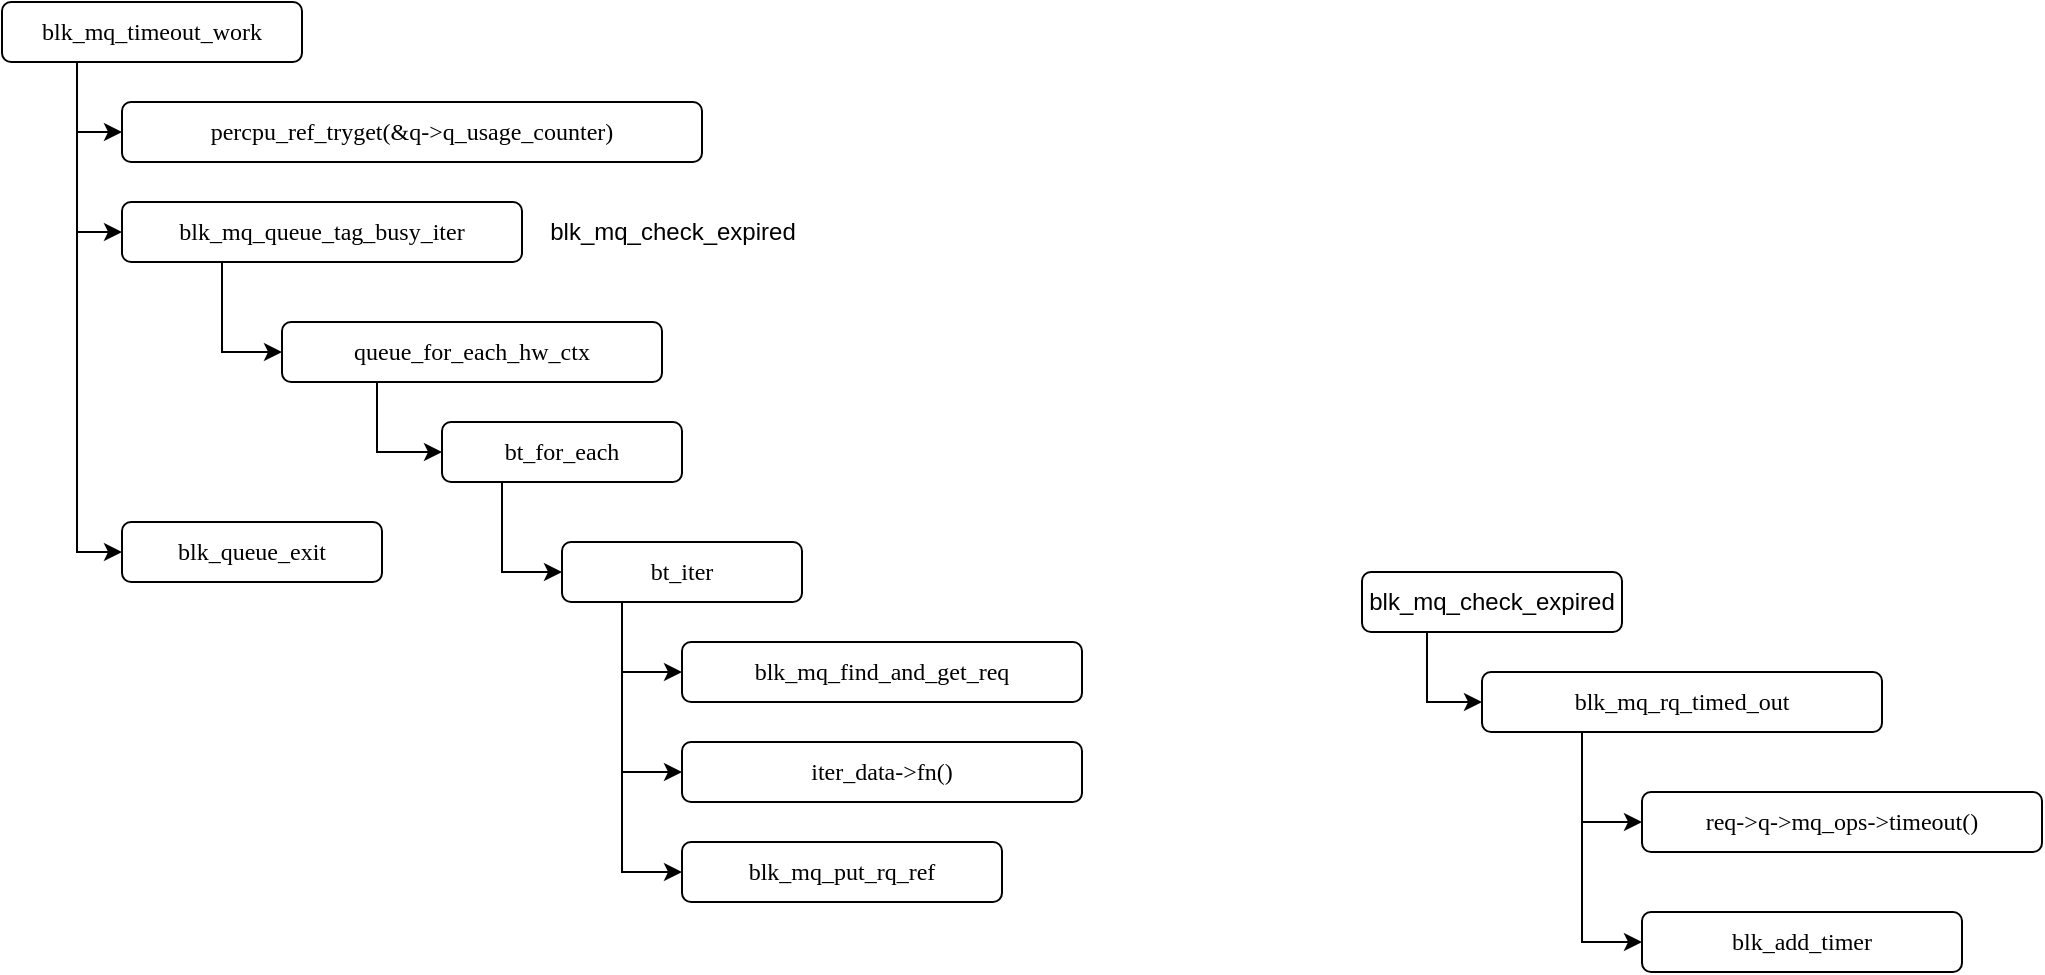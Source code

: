 <mxfile version="24.7.17" pages="2">
  <diagram name="blk超时" id="UyGjig5gVW3Z0PGqcg_s">
    <mxGraphModel dx="1086" dy="733" grid="1" gridSize="10" guides="1" tooltips="1" connect="1" arrows="1" fold="1" page="1" pageScale="1" pageWidth="827" pageHeight="1169" math="0" shadow="0">
      <root>
        <mxCell id="0" />
        <mxCell id="1" parent="0" />
        <mxCell id="GoMAQmLYidIc4yrxQR3_-5" style="edgeStyle=orthogonalEdgeStyle;rounded=0;orthogonalLoop=1;jettySize=auto;html=1;exitX=0.25;exitY=1;exitDx=0;exitDy=0;entryX=0;entryY=0.5;entryDx=0;entryDy=0;" edge="1" parent="1" source="GoMAQmLYidIc4yrxQR3_-1" target="GoMAQmLYidIc4yrxQR3_-2">
          <mxGeometry relative="1" as="geometry" />
        </mxCell>
        <mxCell id="GoMAQmLYidIc4yrxQR3_-6" style="edgeStyle=orthogonalEdgeStyle;rounded=0;orthogonalLoop=1;jettySize=auto;html=1;exitX=0.25;exitY=1;exitDx=0;exitDy=0;entryX=0;entryY=0.5;entryDx=0;entryDy=0;" edge="1" parent="1" source="GoMAQmLYidIc4yrxQR3_-1" target="GoMAQmLYidIc4yrxQR3_-3">
          <mxGeometry relative="1" as="geometry" />
        </mxCell>
        <mxCell id="GoMAQmLYidIc4yrxQR3_-7" style="edgeStyle=orthogonalEdgeStyle;rounded=0;orthogonalLoop=1;jettySize=auto;html=1;exitX=0.25;exitY=1;exitDx=0;exitDy=0;entryX=0;entryY=0.5;entryDx=0;entryDy=0;" edge="1" parent="1" source="GoMAQmLYidIc4yrxQR3_-1" target="GoMAQmLYidIc4yrxQR3_-4">
          <mxGeometry relative="1" as="geometry" />
        </mxCell>
        <mxCell id="GoMAQmLYidIc4yrxQR3_-1" value="blk_mq_timeout_work" style="rounded=1;whiteSpace=wrap;html=1;fontFamily=Lucida Console;" vertex="1" parent="1">
          <mxGeometry width="150" height="30" as="geometry" />
        </mxCell>
        <mxCell id="GoMAQmLYidIc4yrxQR3_-2" value="percpu_ref_tryget(&amp;amp;q-&amp;gt;q_usage_counter)" style="rounded=1;whiteSpace=wrap;html=1;fontFamily=Lucida Console;" vertex="1" parent="1">
          <mxGeometry x="60" y="50" width="290" height="30" as="geometry" />
        </mxCell>
        <mxCell id="GoMAQmLYidIc4yrxQR3_-29" style="edgeStyle=orthogonalEdgeStyle;rounded=0;orthogonalLoop=1;jettySize=auto;html=1;exitX=0.25;exitY=1;exitDx=0;exitDy=0;entryX=0;entryY=0.5;entryDx=0;entryDy=0;" edge="1" parent="1" source="GoMAQmLYidIc4yrxQR3_-3" target="GoMAQmLYidIc4yrxQR3_-28">
          <mxGeometry relative="1" as="geometry" />
        </mxCell>
        <mxCell id="GoMAQmLYidIc4yrxQR3_-31" style="edgeStyle=orthogonalEdgeStyle;rounded=0;orthogonalLoop=1;jettySize=auto;html=1;exitX=0.25;exitY=1;exitDx=0;exitDy=0;entryX=0;entryY=0.5;entryDx=0;entryDy=0;" edge="1" parent="1" source="GoMAQmLYidIc4yrxQR3_-28" target="GoMAQmLYidIc4yrxQR3_-30">
          <mxGeometry relative="1" as="geometry" />
        </mxCell>
        <mxCell id="GoMAQmLYidIc4yrxQR3_-3" value="blk_mq_queue_tag_busy_iter" style="rounded=1;whiteSpace=wrap;html=1;fontFamily=Lucida Console;" vertex="1" parent="1">
          <mxGeometry x="60" y="100" width="200" height="30" as="geometry" />
        </mxCell>
        <mxCell id="GoMAQmLYidIc4yrxQR3_-4" value="blk_queue_exit" style="rounded=1;whiteSpace=wrap;html=1;fontFamily=Lucida Console;" vertex="1" parent="1">
          <mxGeometry x="60" y="260" width="130" height="30" as="geometry" />
        </mxCell>
        <mxCell id="GoMAQmLYidIc4yrxQR3_-8" style="edgeStyle=orthogonalEdgeStyle;rounded=0;orthogonalLoop=1;jettySize=auto;html=1;exitX=0.25;exitY=1;exitDx=0;exitDy=0;entryX=0;entryY=0.5;entryDx=0;entryDy=0;" edge="1" parent="1" source="GoMAQmLYidIc4yrxQR3_-11" target="GoMAQmLYidIc4yrxQR3_-12">
          <mxGeometry relative="1" as="geometry" />
        </mxCell>
        <mxCell id="GoMAQmLYidIc4yrxQR3_-9" style="edgeStyle=orthogonalEdgeStyle;rounded=0;orthogonalLoop=1;jettySize=auto;html=1;exitX=0.25;exitY=1;exitDx=0;exitDy=0;entryX=0;entryY=0.5;entryDx=0;entryDy=0;" edge="1" parent="1" source="GoMAQmLYidIc4yrxQR3_-11" target="GoMAQmLYidIc4yrxQR3_-13">
          <mxGeometry relative="1" as="geometry" />
        </mxCell>
        <mxCell id="GoMAQmLYidIc4yrxQR3_-10" style="edgeStyle=orthogonalEdgeStyle;rounded=0;orthogonalLoop=1;jettySize=auto;html=1;exitX=0.25;exitY=1;exitDx=0;exitDy=0;entryX=0;entryY=0.5;entryDx=0;entryDy=0;" edge="1" parent="1" source="GoMAQmLYidIc4yrxQR3_-11" target="GoMAQmLYidIc4yrxQR3_-14">
          <mxGeometry relative="1" as="geometry" />
        </mxCell>
        <mxCell id="GoMAQmLYidIc4yrxQR3_-11" value="bt_iter" style="rounded=1;whiteSpace=wrap;html=1;fontFamily=Lucida Console;" vertex="1" parent="1">
          <mxGeometry x="280" y="270" width="120" height="30" as="geometry" />
        </mxCell>
        <mxCell id="GoMAQmLYidIc4yrxQR3_-12" value="blk_mq_find_and_get_req" style="rounded=1;whiteSpace=wrap;html=1;fontFamily=Lucida Console;" vertex="1" parent="1">
          <mxGeometry x="340" y="320" width="200" height="30" as="geometry" />
        </mxCell>
        <mxCell id="GoMAQmLYidIc4yrxQR3_-13" value="iter_data-&amp;gt;fn()" style="rounded=1;whiteSpace=wrap;html=1;fontFamily=Lucida Console;" vertex="1" parent="1">
          <mxGeometry x="340" y="370" width="200" height="30" as="geometry" />
        </mxCell>
        <mxCell id="GoMAQmLYidIc4yrxQR3_-14" value="blk_mq_put_rq_ref" style="rounded=1;whiteSpace=wrap;html=1;fontFamily=Lucida Console;" vertex="1" parent="1">
          <mxGeometry x="340" y="420" width="160" height="30" as="geometry" />
        </mxCell>
        <mxCell id="GoMAQmLYidIc4yrxQR3_-15" value="blk_mq_check_expired" style="text;html=1;align=center;verticalAlign=middle;resizable=0;points=[];autosize=1;strokeColor=none;fillColor=none;" vertex="1" parent="1">
          <mxGeometry x="260" y="100" width="150" height="30" as="geometry" />
        </mxCell>
        <mxCell id="GoMAQmLYidIc4yrxQR3_-16" style="edgeStyle=orthogonalEdgeStyle;rounded=0;orthogonalLoop=1;jettySize=auto;html=1;exitX=0.25;exitY=1;exitDx=0;exitDy=0;entryX=0;entryY=0.5;entryDx=0;entryDy=0;" edge="1" parent="1" source="GoMAQmLYidIc4yrxQR3_-19" target="GoMAQmLYidIc4yrxQR3_-20">
          <mxGeometry relative="1" as="geometry" />
        </mxCell>
        <mxCell id="GoMAQmLYidIc4yrxQR3_-24" style="edgeStyle=orthogonalEdgeStyle;rounded=0;orthogonalLoop=1;jettySize=auto;html=1;exitX=0.25;exitY=1;exitDx=0;exitDy=0;entryX=0;entryY=0.5;entryDx=0;entryDy=0;" edge="1" parent="1" source="GoMAQmLYidIc4yrxQR3_-20" target="GoMAQmLYidIc4yrxQR3_-23">
          <mxGeometry relative="1" as="geometry" />
        </mxCell>
        <mxCell id="GoMAQmLYidIc4yrxQR3_-19" value="&lt;span style=&quot;font-family: Helvetica; text-wrap: nowrap;&quot;&gt;blk_mq_check_expired&lt;/span&gt;" style="rounded=1;whiteSpace=wrap;html=1;fontFamily=Lucida Console;" vertex="1" parent="1">
          <mxGeometry x="680" y="285" width="130" height="30" as="geometry" />
        </mxCell>
        <mxCell id="GoMAQmLYidIc4yrxQR3_-27" style="edgeStyle=orthogonalEdgeStyle;rounded=0;orthogonalLoop=1;jettySize=auto;html=1;exitX=0.25;exitY=1;exitDx=0;exitDy=0;entryX=0;entryY=0.5;entryDx=0;entryDy=0;" edge="1" parent="1" source="GoMAQmLYidIc4yrxQR3_-20" target="GoMAQmLYidIc4yrxQR3_-26">
          <mxGeometry relative="1" as="geometry" />
        </mxCell>
        <mxCell id="GoMAQmLYidIc4yrxQR3_-20" value="blk_mq_rq_timed_out" style="rounded=1;whiteSpace=wrap;html=1;fontFamily=Lucida Console;" vertex="1" parent="1">
          <mxGeometry x="740" y="335" width="200" height="30" as="geometry" />
        </mxCell>
        <mxCell id="GoMAQmLYidIc4yrxQR3_-23" value="req-&amp;gt;q-&amp;gt;mq_ops-&amp;gt;timeout()" style="rounded=1;whiteSpace=wrap;html=1;fontFamily=Lucida Console;" vertex="1" parent="1">
          <mxGeometry x="820" y="395" width="200" height="30" as="geometry" />
        </mxCell>
        <mxCell id="GoMAQmLYidIc4yrxQR3_-26" value="blk_add_timer" style="rounded=1;whiteSpace=wrap;html=1;fontFamily=Lucida Console;" vertex="1" parent="1">
          <mxGeometry x="820" y="455" width="160" height="30" as="geometry" />
        </mxCell>
        <mxCell id="GoMAQmLYidIc4yrxQR3_-28" value="queue_for_each_hw_ctx" style="rounded=1;whiteSpace=wrap;html=1;fontFamily=Lucida Console;" vertex="1" parent="1">
          <mxGeometry x="140" y="160" width="190" height="30" as="geometry" />
        </mxCell>
        <mxCell id="GoMAQmLYidIc4yrxQR3_-32" style="edgeStyle=orthogonalEdgeStyle;rounded=0;orthogonalLoop=1;jettySize=auto;html=1;exitX=0.25;exitY=1;exitDx=0;exitDy=0;entryX=0;entryY=0.5;entryDx=0;entryDy=0;" edge="1" parent="1" source="GoMAQmLYidIc4yrxQR3_-30" target="GoMAQmLYidIc4yrxQR3_-11">
          <mxGeometry relative="1" as="geometry" />
        </mxCell>
        <mxCell id="GoMAQmLYidIc4yrxQR3_-30" value="bt_for_each" style="rounded=1;whiteSpace=wrap;html=1;fontFamily=Lucida Console;" vertex="1" parent="1">
          <mxGeometry x="220" y="210" width="120" height="30" as="geometry" />
        </mxCell>
      </root>
    </mxGraphModel>
  </diagram>
  <diagram id="z_Xy51E5BsS2tVfd8GCs" name="第 2 页">
    <mxGraphModel dx="1086" dy="733" grid="1" gridSize="10" guides="1" tooltips="1" connect="1" arrows="1" fold="1" page="1" pageScale="1" pageWidth="827" pageHeight="1169" math="0" shadow="0">
      <root>
        <mxCell id="0" />
        <mxCell id="1" parent="0" />
        <mxCell id="O3JikK_9wceYjy-WIf_F-1" style="edgeStyle=orthogonalEdgeStyle;rounded=0;orthogonalLoop=1;jettySize=auto;html=1;exitX=0.25;exitY=1;exitDx=0;exitDy=0;entryX=0;entryY=0.5;entryDx=0;entryDy=0;" edge="1" parent="1" source="O3JikK_9wceYjy-WIf_F-3" target="O3JikK_9wceYjy-WIf_F-5">
          <mxGeometry relative="1" as="geometry" />
        </mxCell>
        <mxCell id="O3JikK_9wceYjy-WIf_F-2" style="edgeStyle=orthogonalEdgeStyle;rounded=0;orthogonalLoop=1;jettySize=auto;html=1;exitX=0.25;exitY=1;exitDx=0;exitDy=0;entryX=0;entryY=0.5;entryDx=0;entryDy=0;" edge="1" parent="1" source="O3JikK_9wceYjy-WIf_F-3" target="O3JikK_9wceYjy-WIf_F-6">
          <mxGeometry relative="1" as="geometry" />
        </mxCell>
        <mxCell id="O3JikK_9wceYjy-WIf_F-3" value="&lt;span style=&quot;font-family: Helvetica; text-wrap: nowrap;&quot;&gt;nvme_alloc_ns&lt;/span&gt;" style="rounded=1;whiteSpace=wrap;html=1;fontFamily=Lucida Console;" vertex="1" parent="1">
          <mxGeometry y="40" width="130" height="30" as="geometry" />
        </mxCell>
        <mxCell id="O3JikK_9wceYjy-WIf_F-4" style="edgeStyle=orthogonalEdgeStyle;rounded=0;orthogonalLoop=1;jettySize=auto;html=1;exitX=0.25;exitY=1;exitDx=0;exitDy=0;entryX=0;entryY=0.5;entryDx=0;entryDy=0;" edge="1" parent="1" source="O3JikK_9wceYjy-WIf_F-3" target="O3JikK_9wceYjy-WIf_F-7">
          <mxGeometry relative="1" as="geometry" />
        </mxCell>
        <mxCell id="O3JikK_9wceYjy-WIf_F-5" value="blk_mq_init_queue" style="rounded=1;whiteSpace=wrap;html=1;fontFamily=Lucida Console;" vertex="1" parent="1">
          <mxGeometry x="60" y="90" width="150" height="30" as="geometry" />
        </mxCell>
        <mxCell id="O3JikK_9wceYjy-WIf_F-6" value="alloc_disk_node" style="rounded=1;whiteSpace=wrap;html=1;fontFamily=Lucida Console;" vertex="1" parent="1">
          <mxGeometry x="60" y="150" width="150" height="30" as="geometry" />
        </mxCell>
        <mxCell id="O3JikK_9wceYjy-WIf_F-9" style="edgeStyle=orthogonalEdgeStyle;rounded=0;orthogonalLoop=1;jettySize=auto;html=1;exitX=0.25;exitY=1;exitDx=0;exitDy=0;entryX=0;entryY=0.5;entryDx=0;entryDy=0;" edge="1" parent="1" source="O3JikK_9wceYjy-WIf_F-7" target="O3JikK_9wceYjy-WIf_F-8">
          <mxGeometry relative="1" as="geometry" />
        </mxCell>
        <mxCell id="O3JikK_9wceYjy-WIf_F-7" value="device_add_disk" style="rounded=1;whiteSpace=wrap;html=1;fontFamily=Lucida Console;" vertex="1" parent="1">
          <mxGeometry x="60" y="210" width="160" height="30" as="geometry" />
        </mxCell>
        <mxCell id="O3JikK_9wceYjy-WIf_F-8" value="register_disk" style="rounded=1;whiteSpace=wrap;html=1;fontFamily=Lucida Console;" vertex="1" parent="1">
          <mxGeometry x="130" y="260" width="140" height="30" as="geometry" />
        </mxCell>
        <mxCell id="O3JikK_9wceYjy-WIf_F-12" style="edgeStyle=orthogonalEdgeStyle;rounded=0;orthogonalLoop=1;jettySize=auto;html=1;exitX=0.25;exitY=1;exitDx=0;exitDy=0;entryX=0;entryY=0.5;entryDx=0;entryDy=0;" edge="1" parent="1" source="O3JikK_9wceYjy-WIf_F-10" target="O3JikK_9wceYjy-WIf_F-11">
          <mxGeometry relative="1" as="geometry" />
        </mxCell>
        <mxCell id="O3JikK_9wceYjy-WIf_F-14" style="edgeStyle=orthogonalEdgeStyle;rounded=0;orthogonalLoop=1;jettySize=auto;html=1;exitX=0.25;exitY=1;exitDx=0;exitDy=0;entryX=0;entryY=0.5;entryDx=0;entryDy=0;" edge="1" parent="1" source="O3JikK_9wceYjy-WIf_F-10" target="O3JikK_9wceYjy-WIf_F-13">
          <mxGeometry relative="1" as="geometry" />
        </mxCell>
        <mxCell id="O3JikK_9wceYjy-WIf_F-10" value="blk_release_queue" style="rounded=1;whiteSpace=wrap;html=1;fontFamily=Lucida Console;" vertex="1" parent="1">
          <mxGeometry y="560" width="140" height="30" as="geometry" />
        </mxCell>
        <mxCell id="O3JikK_9wceYjy-WIf_F-11" value="blk_exit_queue" style="rounded=1;whiteSpace=wrap;html=1;fontFamily=Lucida Console;" vertex="1" parent="1">
          <mxGeometry x="60" y="610" width="120" height="30" as="geometry" />
        </mxCell>
        <mxCell id="O3JikK_9wceYjy-WIf_F-13" value="call_rcu(&amp;amp;q-&amp;gt;rcu_head, blk_free_queue_rcu)" style="rounded=1;whiteSpace=wrap;html=1;fontFamily=Lucida Console;" vertex="1" parent="1">
          <mxGeometry x="60" y="660" width="320" height="30" as="geometry" />
        </mxCell>
        <mxCell id="O3JikK_9wceYjy-WIf_F-15" style="edgeStyle=orthogonalEdgeStyle;rounded=0;orthogonalLoop=1;jettySize=auto;html=1;exitX=0.25;exitY=1;exitDx=0;exitDy=0;entryX=0;entryY=0.5;entryDx=0;entryDy=0;" edge="1" parent="1" source="O3JikK_9wceYjy-WIf_F-16" target="O3JikK_9wceYjy-WIf_F-17">
          <mxGeometry relative="1" as="geometry" />
        </mxCell>
        <mxCell id="O3JikK_9wceYjy-WIf_F-16" value="blk_put_queue" style="rounded=1;whiteSpace=wrap;html=1;fontFamily=Lucida Console;" vertex="1" parent="1">
          <mxGeometry y="360" width="140" height="30" as="geometry" />
        </mxCell>
        <mxCell id="O3JikK_9wceYjy-WIf_F-17" value="kobject_put" style="rounded=1;whiteSpace=wrap;html=1;fontFamily=Lucida Console;" vertex="1" parent="1">
          <mxGeometry x="60" y="410" width="110" height="30" as="geometry" />
        </mxCell>
        <mxCell id="O3JikK_9wceYjy-WIf_F-18" style="edgeStyle=orthogonalEdgeStyle;rounded=0;orthogonalLoop=1;jettySize=auto;html=1;exitX=0.25;exitY=1;exitDx=0;exitDy=0;entryX=0;entryY=0.5;entryDx=0;entryDy=0;" edge="1" parent="1" source="O3JikK_9wceYjy-WIf_F-19" target="O3JikK_9wceYjy-WIf_F-20">
          <mxGeometry relative="1" as="geometry" />
        </mxCell>
        <mxCell id="O3JikK_9wceYjy-WIf_F-19" value="blk_mq_init_queue" style="rounded=1;whiteSpace=wrap;html=1;fontFamily=Lucida Console;" vertex="1" parent="1">
          <mxGeometry x="480" width="140" height="30" as="geometry" />
        </mxCell>
        <mxCell id="O3JikK_9wceYjy-WIf_F-22" style="edgeStyle=orthogonalEdgeStyle;rounded=0;orthogonalLoop=1;jettySize=auto;html=1;exitX=0.25;exitY=1;exitDx=0;exitDy=0;entryX=0;entryY=0.5;entryDx=0;entryDy=0;" edge="1" parent="1" source="O3JikK_9wceYjy-WIf_F-20" target="O3JikK_9wceYjy-WIf_F-21">
          <mxGeometry relative="1" as="geometry" />
        </mxCell>
        <mxCell id="O3JikK_9wceYjy-WIf_F-24" style="edgeStyle=orthogonalEdgeStyle;rounded=0;orthogonalLoop=1;jettySize=auto;html=1;exitX=0.25;exitY=1;exitDx=0;exitDy=0;entryX=0;entryY=0.5;entryDx=0;entryDy=0;" edge="1" parent="1" source="O3JikK_9wceYjy-WIf_F-20" target="O3JikK_9wceYjy-WIf_F-23">
          <mxGeometry relative="1" as="geometry" />
        </mxCell>
        <mxCell id="O3JikK_9wceYjy-WIf_F-26" style="edgeStyle=orthogonalEdgeStyle;rounded=0;orthogonalLoop=1;jettySize=auto;html=1;exitX=0.25;exitY=1;exitDx=0;exitDy=0;entryX=0;entryY=0.5;entryDx=0;entryDy=0;" edge="1" parent="1" source="O3JikK_9wceYjy-WIf_F-21" target="O3JikK_9wceYjy-WIf_F-25">
          <mxGeometry relative="1" as="geometry" />
        </mxCell>
        <mxCell id="O3JikK_9wceYjy-WIf_F-20" value="blk_mq_init_queue_data" style="rounded=1;whiteSpace=wrap;html=1;fontFamily=Lucida Console;" vertex="1" parent="1">
          <mxGeometry x="540" y="50" width="170" height="30" as="geometry" />
        </mxCell>
        <mxCell id="O3JikK_9wceYjy-WIf_F-21" value="blk_alloc_queue" style="rounded=1;whiteSpace=wrap;html=1;fontFamily=Lucida Console;" vertex="1" parent="1">
          <mxGeometry x="610" y="100" width="150" height="30" as="geometry" />
        </mxCell>
        <mxCell id="O3JikK_9wceYjy-WIf_F-23" value="blk_mq_init_allocated_queue" style="rounded=1;whiteSpace=wrap;html=1;fontFamily=Lucida Console;" vertex="1" parent="1">
          <mxGeometry x="610" y="200" width="210" height="30" as="geometry" />
        </mxCell>
        <mxCell id="O3JikK_9wceYjy-WIf_F-25" value="kobject_init(&amp;amp;q-&amp;gt;kobj, &amp;amp;blk_queue_ktype)" style="rounded=1;whiteSpace=wrap;html=1;fontFamily=Lucida Console;" vertex="1" parent="1">
          <mxGeometry x="680" y="150" width="300" height="30" as="geometry" />
        </mxCell>
      </root>
    </mxGraphModel>
  </diagram>
</mxfile>
